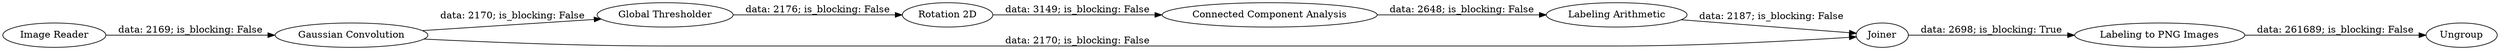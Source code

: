 digraph {
	"-1834406552777159012_2" [label="Global Thresholder"]
	"-1834406552777159012_8" [label="Gaussian Convolution"]
	"-1834406552777159012_3" [label="Connected Component Analysis"]
	"-1834406552777159012_11" [label=Ungroup]
	"-1834406552777159012_7" [label="Image Reader"]
	"-1834406552777159012_6" [label="Labeling to PNG Images"]
	"-1834406552777159012_9" [label="Rotation 2D"]
	"-1834406552777159012_10" [label=Joiner]
	"-1834406552777159012_5" [label="Labeling Arithmetic"]
	"-1834406552777159012_8" -> "-1834406552777159012_10" [label="data: 2170; is_blocking: False"]
	"-1834406552777159012_10" -> "-1834406552777159012_6" [label="data: 2698; is_blocking: True"]
	"-1834406552777159012_6" -> "-1834406552777159012_11" [label="data: 261689; is_blocking: False"]
	"-1834406552777159012_9" -> "-1834406552777159012_3" [label="data: 3149; is_blocking: False"]
	"-1834406552777159012_5" -> "-1834406552777159012_10" [label="data: 2187; is_blocking: False"]
	"-1834406552777159012_2" -> "-1834406552777159012_9" [label="data: 2176; is_blocking: False"]
	"-1834406552777159012_3" -> "-1834406552777159012_5" [label="data: 2648; is_blocking: False"]
	"-1834406552777159012_8" -> "-1834406552777159012_2" [label="data: 2170; is_blocking: False"]
	"-1834406552777159012_7" -> "-1834406552777159012_8" [label="data: 2169; is_blocking: False"]
	rankdir=LR
}
